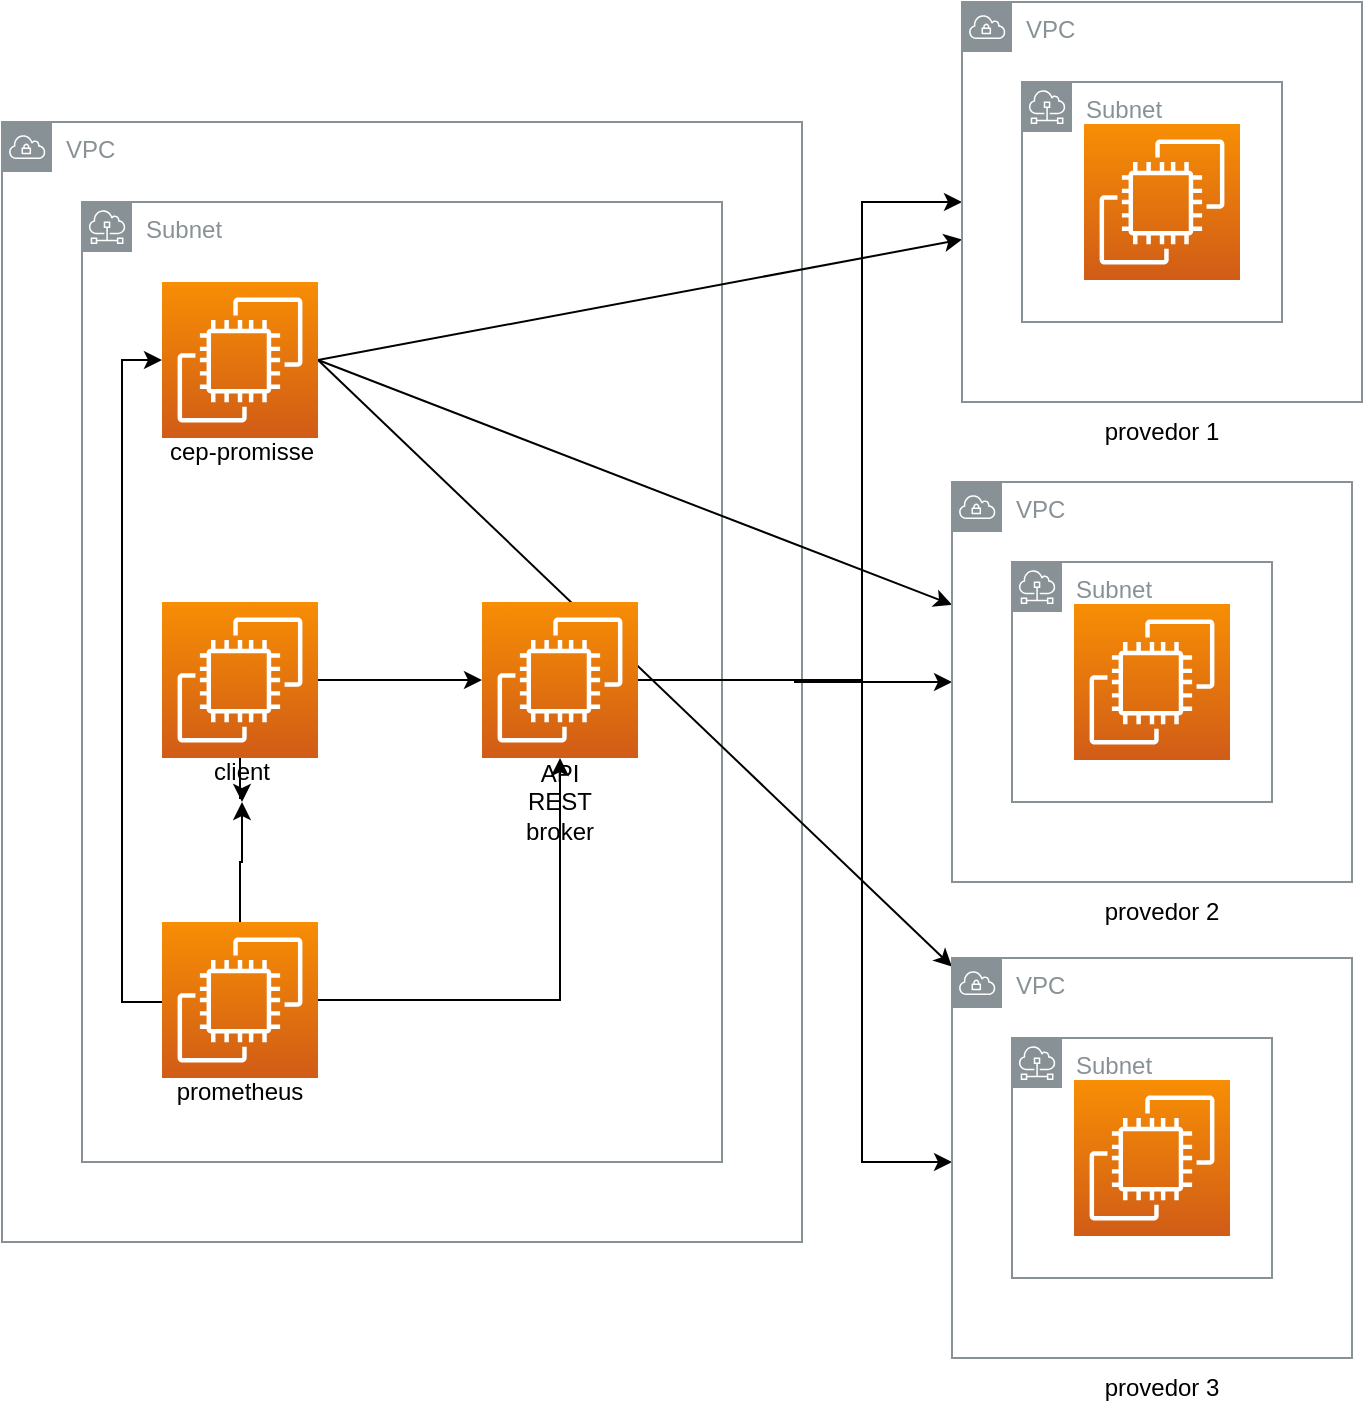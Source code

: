 <mxfile version="21.1.2" type="device">
  <diagram name="Page-1" id="QVl_XPGjyaVJ4EYPUETS">
    <mxGraphModel dx="1362" dy="843" grid="1" gridSize="10" guides="1" tooltips="1" connect="1" arrows="1" fold="1" page="1" pageScale="1" pageWidth="850" pageHeight="1100" math="0" shadow="0">
      <root>
        <mxCell id="0" />
        <mxCell id="1" parent="0" />
        <mxCell id="qsr1SiQVtanfjKY8JrzY-1" value="Subnet" style="sketch=0;outlineConnect=0;gradientColor=none;html=1;whiteSpace=wrap;fontSize=12;fontStyle=0;shape=mxgraph.aws4.group;grIcon=mxgraph.aws4.group_subnet;strokeColor=#879196;fillColor=none;verticalAlign=top;align=left;spacingLeft=30;fontColor=#879196;dashed=0;" vertex="1" parent="1">
          <mxGeometry x="80" y="220" width="320" height="480" as="geometry" />
        </mxCell>
        <mxCell id="qsr1SiQVtanfjKY8JrzY-2" value="VPC" style="sketch=0;outlineConnect=0;gradientColor=none;html=1;whiteSpace=wrap;fontSize=12;fontStyle=0;shape=mxgraph.aws4.group;grIcon=mxgraph.aws4.group_vpc;strokeColor=#879196;fillColor=none;verticalAlign=top;align=left;spacingLeft=30;fontColor=#879196;dashed=0;" vertex="1" parent="1">
          <mxGeometry x="40" y="180" width="400" height="560" as="geometry" />
        </mxCell>
        <mxCell id="qsr1SiQVtanfjKY8JrzY-23" style="rounded=0;orthogonalLoop=1;jettySize=auto;html=1;exitX=1;exitY=0.5;exitDx=0;exitDy=0;exitPerimeter=0;" edge="1" parent="1" source="qsr1SiQVtanfjKY8JrzY-3" target="qsr1SiQVtanfjKY8JrzY-7">
          <mxGeometry relative="1" as="geometry" />
        </mxCell>
        <mxCell id="qsr1SiQVtanfjKY8JrzY-25" style="rounded=0;orthogonalLoop=1;jettySize=auto;html=1;exitX=1;exitY=0.5;exitDx=0;exitDy=0;exitPerimeter=0;" edge="1" parent="1" source="qsr1SiQVtanfjKY8JrzY-3" target="qsr1SiQVtanfjKY8JrzY-11">
          <mxGeometry relative="1" as="geometry" />
        </mxCell>
        <mxCell id="qsr1SiQVtanfjKY8JrzY-26" style="rounded=0;orthogonalLoop=1;jettySize=auto;html=1;exitX=1;exitY=0.5;exitDx=0;exitDy=0;exitPerimeter=0;" edge="1" parent="1" source="qsr1SiQVtanfjKY8JrzY-3" target="qsr1SiQVtanfjKY8JrzY-14">
          <mxGeometry relative="1" as="geometry" />
        </mxCell>
        <mxCell id="qsr1SiQVtanfjKY8JrzY-28" style="edgeStyle=orthogonalEdgeStyle;rounded=0;orthogonalLoop=1;jettySize=auto;html=1;exitX=0;exitY=0.5;exitDx=0;exitDy=0;exitPerimeter=0;endArrow=none;endFill=0;startArrow=classic;startFill=1;" edge="1" parent="1" source="qsr1SiQVtanfjKY8JrzY-3" target="qsr1SiQVtanfjKY8JrzY-9">
          <mxGeometry relative="1" as="geometry">
            <Array as="points">
              <mxPoint x="100" y="299" />
              <mxPoint x="100" y="620" />
            </Array>
          </mxGeometry>
        </mxCell>
        <mxCell id="qsr1SiQVtanfjKY8JrzY-3" value="" style="sketch=0;points=[[0,0,0],[0.25,0,0],[0.5,0,0],[0.75,0,0],[1,0,0],[0,1,0],[0.25,1,0],[0.5,1,0],[0.75,1,0],[1,1,0],[0,0.25,0],[0,0.5,0],[0,0.75,0],[1,0.25,0],[1,0.5,0],[1,0.75,0]];outlineConnect=0;fontColor=#232F3E;gradientColor=#F78E04;gradientDirection=north;fillColor=#D05C17;strokeColor=#ffffff;dashed=0;verticalLabelPosition=bottom;verticalAlign=top;align=center;html=1;fontSize=12;fontStyle=0;aspect=fixed;shape=mxgraph.aws4.resourceIcon;resIcon=mxgraph.aws4.ec2;" vertex="1" parent="1">
          <mxGeometry x="120" y="260" width="78" height="78" as="geometry" />
        </mxCell>
        <mxCell id="qsr1SiQVtanfjKY8JrzY-27" style="edgeStyle=orthogonalEdgeStyle;rounded=0;orthogonalLoop=1;jettySize=auto;html=1;exitX=1;exitY=0.5;exitDx=0;exitDy=0;exitPerimeter=0;" edge="1" parent="1" source="qsr1SiQVtanfjKY8JrzY-4" target="qsr1SiQVtanfjKY8JrzY-6">
          <mxGeometry relative="1" as="geometry" />
        </mxCell>
        <mxCell id="qsr1SiQVtanfjKY8JrzY-29" style="edgeStyle=orthogonalEdgeStyle;rounded=0;orthogonalLoop=1;jettySize=auto;html=1;exitX=0.5;exitY=1;exitDx=0;exitDy=0;exitPerimeter=0;startArrow=classic;startFill=1;endArrow=none;endFill=0;" edge="1" parent="1" source="qsr1SiQVtanfjKY8JrzY-17" target="qsr1SiQVtanfjKY8JrzY-9">
          <mxGeometry relative="1" as="geometry" />
        </mxCell>
        <mxCell id="qsr1SiQVtanfjKY8JrzY-4" value="" style="sketch=0;points=[[0,0,0],[0.25,0,0],[0.5,0,0],[0.75,0,0],[1,0,0],[0,1,0],[0.25,1,0],[0.5,1,0],[0.75,1,0],[1,1,0],[0,0.25,0],[0,0.5,0],[0,0.75,0],[1,0.25,0],[1,0.5,0],[1,0.75,0]];outlineConnect=0;fontColor=#232F3E;gradientColor=#F78E04;gradientDirection=north;fillColor=#D05C17;strokeColor=#ffffff;dashed=0;verticalLabelPosition=bottom;verticalAlign=top;align=center;html=1;fontSize=12;fontStyle=0;aspect=fixed;shape=mxgraph.aws4.resourceIcon;resIcon=mxgraph.aws4.ec2;" vertex="1" parent="1">
          <mxGeometry x="120" y="420" width="78" height="78" as="geometry" />
        </mxCell>
        <mxCell id="qsr1SiQVtanfjKY8JrzY-5" value="" style="sketch=0;points=[[0,0,0],[0.25,0,0],[0.5,0,0],[0.75,0,0],[1,0,0],[0,1,0],[0.25,1,0],[0.5,1,0],[0.75,1,0],[1,1,0],[0,0.25,0],[0,0.5,0],[0,0.75,0],[1,0.25,0],[1,0.5,0],[1,0.75,0]];outlineConnect=0;fontColor=#232F3E;gradientColor=#F78E04;gradientDirection=north;fillColor=#D05C17;strokeColor=#ffffff;dashed=0;verticalLabelPosition=bottom;verticalAlign=top;align=center;html=1;fontSize=12;fontStyle=0;aspect=fixed;shape=mxgraph.aws4.resourceIcon;resIcon=mxgraph.aws4.ec2;" vertex="1" parent="1">
          <mxGeometry x="581" y="181" width="78" height="78" as="geometry" />
        </mxCell>
        <mxCell id="qsr1SiQVtanfjKY8JrzY-31" style="edgeStyle=orthogonalEdgeStyle;rounded=0;orthogonalLoop=1;jettySize=auto;html=1;exitX=0.5;exitY=1;exitDx=0;exitDy=0;exitPerimeter=0;entryX=1;entryY=0.5;entryDx=0;entryDy=0;entryPerimeter=0;startArrow=classic;startFill=1;endArrow=none;endFill=0;" edge="1" parent="1" source="qsr1SiQVtanfjKY8JrzY-6" target="qsr1SiQVtanfjKY8JrzY-9">
          <mxGeometry relative="1" as="geometry" />
        </mxCell>
        <mxCell id="qsr1SiQVtanfjKY8JrzY-32" style="edgeStyle=orthogonalEdgeStyle;rounded=0;orthogonalLoop=1;jettySize=auto;html=1;exitX=1;exitY=0.5;exitDx=0;exitDy=0;exitPerimeter=0;" edge="1" parent="1" source="qsr1SiQVtanfjKY8JrzY-6" target="qsr1SiQVtanfjKY8JrzY-7">
          <mxGeometry relative="1" as="geometry">
            <Array as="points">
              <mxPoint x="470" y="459" />
              <mxPoint x="470" y="220" />
            </Array>
          </mxGeometry>
        </mxCell>
        <mxCell id="qsr1SiQVtanfjKY8JrzY-34" style="edgeStyle=orthogonalEdgeStyle;rounded=0;orthogonalLoop=1;jettySize=auto;html=1;exitX=1;exitY=0.5;exitDx=0;exitDy=0;exitPerimeter=0;" edge="1" parent="1" source="qsr1SiQVtanfjKY8JrzY-6" target="qsr1SiQVtanfjKY8JrzY-11">
          <mxGeometry relative="1" as="geometry" />
        </mxCell>
        <mxCell id="qsr1SiQVtanfjKY8JrzY-35" style="edgeStyle=orthogonalEdgeStyle;rounded=0;orthogonalLoop=1;jettySize=auto;html=1;exitX=1;exitY=0.5;exitDx=0;exitDy=0;exitPerimeter=0;" edge="1" parent="1" source="qsr1SiQVtanfjKY8JrzY-6" target="qsr1SiQVtanfjKY8JrzY-14">
          <mxGeometry relative="1" as="geometry">
            <Array as="points">
              <mxPoint x="470" y="459" />
              <mxPoint x="470" y="700" />
            </Array>
          </mxGeometry>
        </mxCell>
        <mxCell id="qsr1SiQVtanfjKY8JrzY-6" value="" style="sketch=0;points=[[0,0,0],[0.25,0,0],[0.5,0,0],[0.75,0,0],[1,0,0],[0,1,0],[0.25,1,0],[0.5,1,0],[0.75,1,0],[1,1,0],[0,0.25,0],[0,0.5,0],[0,0.75,0],[1,0.25,0],[1,0.5,0],[1,0.75,0]];outlineConnect=0;fontColor=#232F3E;gradientColor=#F78E04;gradientDirection=north;fillColor=#D05C17;strokeColor=#ffffff;dashed=0;verticalLabelPosition=bottom;verticalAlign=top;align=center;html=1;fontSize=12;fontStyle=0;aspect=fixed;shape=mxgraph.aws4.resourceIcon;resIcon=mxgraph.aws4.ec2;" vertex="1" parent="1">
          <mxGeometry x="280" y="420" width="78" height="78" as="geometry" />
        </mxCell>
        <mxCell id="qsr1SiQVtanfjKY8JrzY-7" value="VPC" style="sketch=0;outlineConnect=0;gradientColor=none;html=1;whiteSpace=wrap;fontSize=12;fontStyle=0;shape=mxgraph.aws4.group;grIcon=mxgraph.aws4.group_vpc;strokeColor=#879196;fillColor=none;verticalAlign=top;align=left;spacingLeft=30;fontColor=#879196;dashed=0;" vertex="1" parent="1">
          <mxGeometry x="520" y="120" width="200" height="200" as="geometry" />
        </mxCell>
        <mxCell id="qsr1SiQVtanfjKY8JrzY-8" value="Subnet" style="sketch=0;outlineConnect=0;gradientColor=none;html=1;whiteSpace=wrap;fontSize=12;fontStyle=0;shape=mxgraph.aws4.group;grIcon=mxgraph.aws4.group_subnet;strokeColor=#879196;fillColor=none;verticalAlign=top;align=left;spacingLeft=30;fontColor=#879196;dashed=0;" vertex="1" parent="1">
          <mxGeometry x="550" y="160" width="130" height="120" as="geometry" />
        </mxCell>
        <mxCell id="qsr1SiQVtanfjKY8JrzY-9" value="" style="sketch=0;points=[[0,0,0],[0.25,0,0],[0.5,0,0],[0.75,0,0],[1,0,0],[0,1,0],[0.25,1,0],[0.5,1,0],[0.75,1,0],[1,1,0],[0,0.25,0],[0,0.5,0],[0,0.75,0],[1,0.25,0],[1,0.5,0],[1,0.75,0]];outlineConnect=0;fontColor=#232F3E;gradientColor=#F78E04;gradientDirection=north;fillColor=#D05C17;strokeColor=#ffffff;dashed=0;verticalLabelPosition=bottom;verticalAlign=top;align=center;html=1;fontSize=12;fontStyle=0;aspect=fixed;shape=mxgraph.aws4.resourceIcon;resIcon=mxgraph.aws4.ec2;" vertex="1" parent="1">
          <mxGeometry x="120" y="580" width="78" height="78" as="geometry" />
        </mxCell>
        <mxCell id="qsr1SiQVtanfjKY8JrzY-10" value="" style="sketch=0;points=[[0,0,0],[0.25,0,0],[0.5,0,0],[0.75,0,0],[1,0,0],[0,1,0],[0.25,1,0],[0.5,1,0],[0.75,1,0],[1,1,0],[0,0.25,0],[0,0.5,0],[0,0.75,0],[1,0.25,0],[1,0.5,0],[1,0.75,0]];outlineConnect=0;fontColor=#232F3E;gradientColor=#F78E04;gradientDirection=north;fillColor=#D05C17;strokeColor=#ffffff;dashed=0;verticalLabelPosition=bottom;verticalAlign=top;align=center;html=1;fontSize=12;fontStyle=0;aspect=fixed;shape=mxgraph.aws4.resourceIcon;resIcon=mxgraph.aws4.ec2;" vertex="1" parent="1">
          <mxGeometry x="576" y="421" width="78" height="78" as="geometry" />
        </mxCell>
        <mxCell id="qsr1SiQVtanfjKY8JrzY-11" value="VPC" style="sketch=0;outlineConnect=0;gradientColor=none;html=1;whiteSpace=wrap;fontSize=12;fontStyle=0;shape=mxgraph.aws4.group;grIcon=mxgraph.aws4.group_vpc;strokeColor=#879196;fillColor=none;verticalAlign=top;align=left;spacingLeft=30;fontColor=#879196;dashed=0;" vertex="1" parent="1">
          <mxGeometry x="515" y="360" width="200" height="200" as="geometry" />
        </mxCell>
        <mxCell id="qsr1SiQVtanfjKY8JrzY-12" value="Subnet" style="sketch=0;outlineConnect=0;gradientColor=none;html=1;whiteSpace=wrap;fontSize=12;fontStyle=0;shape=mxgraph.aws4.group;grIcon=mxgraph.aws4.group_subnet;strokeColor=#879196;fillColor=none;verticalAlign=top;align=left;spacingLeft=30;fontColor=#879196;dashed=0;" vertex="1" parent="1">
          <mxGeometry x="545" y="400" width="130" height="120" as="geometry" />
        </mxCell>
        <mxCell id="qsr1SiQVtanfjKY8JrzY-13" value="" style="sketch=0;points=[[0,0,0],[0.25,0,0],[0.5,0,0],[0.75,0,0],[1,0,0],[0,1,0],[0.25,1,0],[0.5,1,0],[0.75,1,0],[1,1,0],[0,0.25,0],[0,0.5,0],[0,0.75,0],[1,0.25,0],[1,0.5,0],[1,0.75,0]];outlineConnect=0;fontColor=#232F3E;gradientColor=#F78E04;gradientDirection=north;fillColor=#D05C17;strokeColor=#ffffff;dashed=0;verticalLabelPosition=bottom;verticalAlign=top;align=center;html=1;fontSize=12;fontStyle=0;aspect=fixed;shape=mxgraph.aws4.resourceIcon;resIcon=mxgraph.aws4.ec2;" vertex="1" parent="1">
          <mxGeometry x="576" y="659" width="78" height="78" as="geometry" />
        </mxCell>
        <mxCell id="qsr1SiQVtanfjKY8JrzY-14" value="VPC" style="sketch=0;outlineConnect=0;gradientColor=none;html=1;whiteSpace=wrap;fontSize=12;fontStyle=0;shape=mxgraph.aws4.group;grIcon=mxgraph.aws4.group_vpc;strokeColor=#879196;fillColor=none;verticalAlign=top;align=left;spacingLeft=30;fontColor=#879196;dashed=0;" vertex="1" parent="1">
          <mxGeometry x="515" y="598" width="200" height="200" as="geometry" />
        </mxCell>
        <mxCell id="qsr1SiQVtanfjKY8JrzY-15" value="Subnet" style="sketch=0;outlineConnect=0;gradientColor=none;html=1;whiteSpace=wrap;fontSize=12;fontStyle=0;shape=mxgraph.aws4.group;grIcon=mxgraph.aws4.group_subnet;strokeColor=#879196;fillColor=none;verticalAlign=top;align=left;spacingLeft=30;fontColor=#879196;dashed=0;" vertex="1" parent="1">
          <mxGeometry x="545" y="638" width="130" height="120" as="geometry" />
        </mxCell>
        <mxCell id="qsr1SiQVtanfjKY8JrzY-16" value="cep-promisse" style="text;html=1;strokeColor=none;fillColor=none;align=center;verticalAlign=middle;whiteSpace=wrap;rounded=0;" vertex="1" parent="1">
          <mxGeometry x="120" y="330" width="80" height="30" as="geometry" />
        </mxCell>
        <mxCell id="qsr1SiQVtanfjKY8JrzY-18" value="prometheus" style="text;html=1;strokeColor=none;fillColor=none;align=center;verticalAlign=middle;whiteSpace=wrap;rounded=0;" vertex="1" parent="1">
          <mxGeometry x="119" y="650" width="80" height="30" as="geometry" />
        </mxCell>
        <mxCell id="qsr1SiQVtanfjKY8JrzY-19" value="API&lt;br&gt;REST&lt;br&gt;broker" style="text;html=1;strokeColor=none;fillColor=none;align=center;verticalAlign=middle;whiteSpace=wrap;rounded=0;" vertex="1" parent="1">
          <mxGeometry x="279" y="505" width="80" height="30" as="geometry" />
        </mxCell>
        <mxCell id="qsr1SiQVtanfjKY8JrzY-20" value="provedor 1" style="text;html=1;strokeColor=none;fillColor=none;align=center;verticalAlign=middle;whiteSpace=wrap;rounded=0;" vertex="1" parent="1">
          <mxGeometry x="560" y="320" width="120" height="30" as="geometry" />
        </mxCell>
        <mxCell id="qsr1SiQVtanfjKY8JrzY-21" value="provedor 2" style="text;html=1;strokeColor=none;fillColor=none;align=center;verticalAlign=middle;whiteSpace=wrap;rounded=0;" vertex="1" parent="1">
          <mxGeometry x="560" y="560" width="120" height="30" as="geometry" />
        </mxCell>
        <mxCell id="qsr1SiQVtanfjKY8JrzY-22" value="provedor 3" style="text;html=1;strokeColor=none;fillColor=none;align=center;verticalAlign=middle;whiteSpace=wrap;rounded=0;" vertex="1" parent="1">
          <mxGeometry x="560" y="798" width="120" height="30" as="geometry" />
        </mxCell>
        <mxCell id="qsr1SiQVtanfjKY8JrzY-30" value="" style="edgeStyle=orthogonalEdgeStyle;rounded=0;orthogonalLoop=1;jettySize=auto;html=1;exitX=0.5;exitY=1;exitDx=0;exitDy=0;exitPerimeter=0;" edge="1" parent="1" source="qsr1SiQVtanfjKY8JrzY-4" target="qsr1SiQVtanfjKY8JrzY-17">
          <mxGeometry relative="1" as="geometry">
            <mxPoint x="159" y="498" as="sourcePoint" />
            <mxPoint x="159" y="580" as="targetPoint" />
          </mxGeometry>
        </mxCell>
        <mxCell id="qsr1SiQVtanfjKY8JrzY-17" value="client" style="text;html=1;strokeColor=none;fillColor=none;align=center;verticalAlign=middle;whiteSpace=wrap;rounded=0;" vertex="1" parent="1">
          <mxGeometry x="120" y="490" width="80" height="30" as="geometry" />
        </mxCell>
      </root>
    </mxGraphModel>
  </diagram>
</mxfile>
